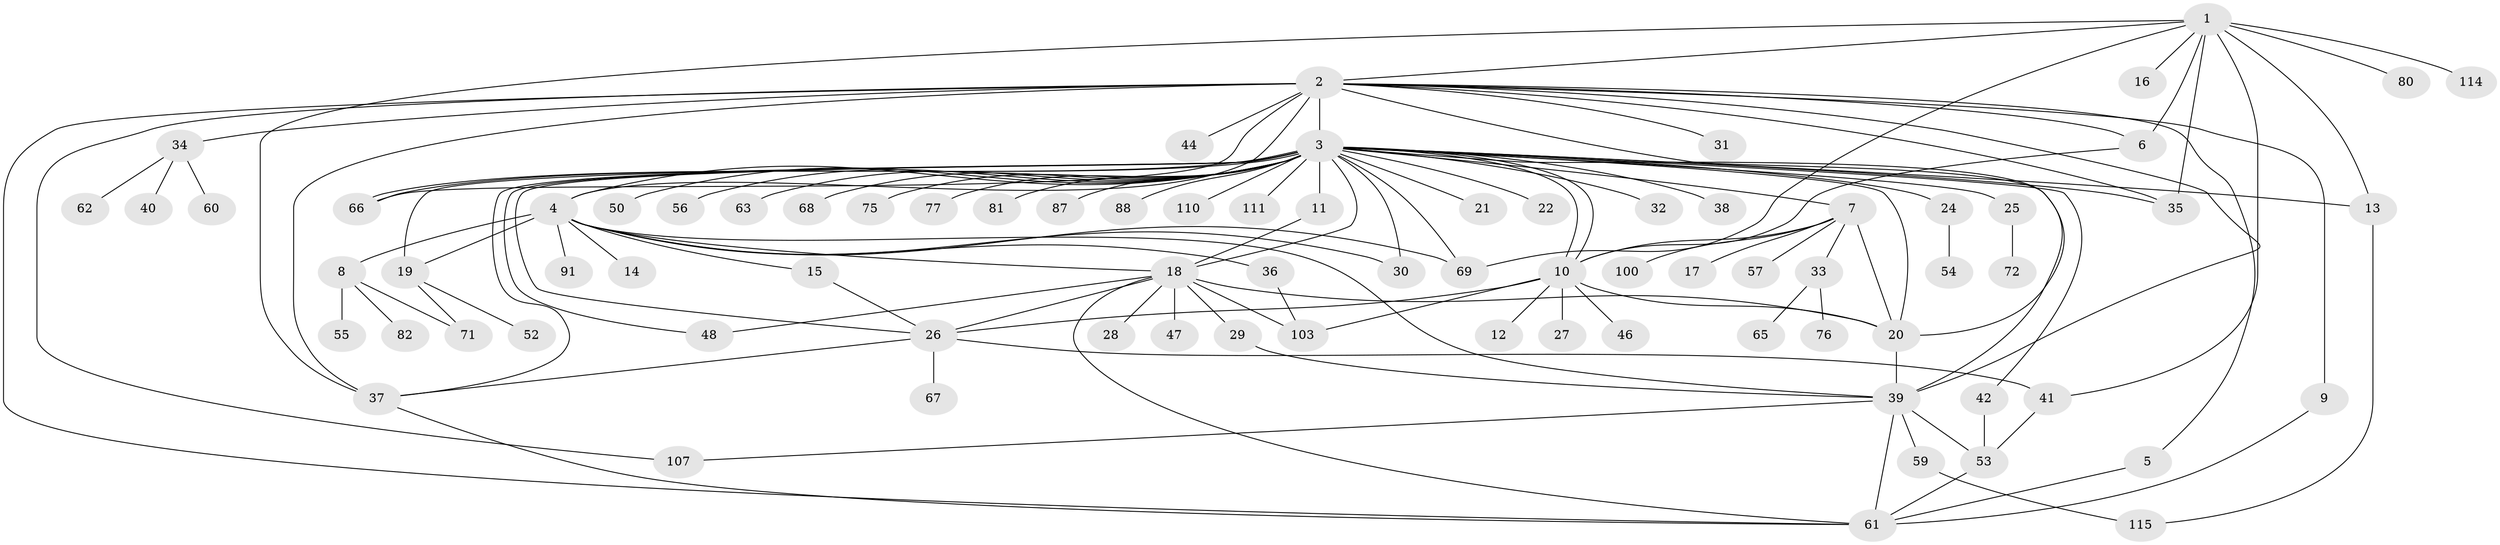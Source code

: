 // original degree distribution, {10: 0.017391304347826087, 17: 0.008695652173913044, 37: 0.008695652173913044, 12: 0.008695652173913044, 2: 0.24347826086956523, 3: 0.0782608695652174, 7: 0.008695652173913044, 4: 0.06086956521739131, 1: 0.46956521739130436, 11: 0.008695652173913044, 6: 0.034782608695652174, 5: 0.043478260869565216, 8: 0.008695652173913044}
// Generated by graph-tools (version 1.1) at 2025/18/03/04/25 18:18:17]
// undirected, 80 vertices, 124 edges
graph export_dot {
graph [start="1"]
  node [color=gray90,style=filled];
  1;
  2;
  3 [super="+23"];
  4;
  5;
  6;
  7;
  8;
  9 [super="+43"];
  10;
  11;
  12;
  13;
  14;
  15;
  16;
  17;
  18 [super="+84+90"];
  19;
  20 [super="+74+92+79+58"];
  21 [super="+70"];
  22;
  24;
  25;
  26 [super="+45"];
  27;
  28 [super="+86"];
  29;
  30;
  31;
  32;
  33;
  34;
  35 [super="+105"];
  36;
  37 [super="+89"];
  38;
  39 [super="+51+85+49"];
  40;
  41 [super="+73+94"];
  42;
  44;
  46;
  47;
  48;
  50;
  52;
  53 [super="+113+109"];
  54;
  55;
  56;
  57;
  59;
  60;
  61 [super="+64"];
  62;
  63;
  65;
  66 [super="+104+83"];
  67;
  68;
  69;
  71;
  72;
  75;
  76;
  77;
  80;
  81;
  82;
  87;
  88;
  91;
  100;
  103;
  107 [super="+108"];
  110;
  111;
  114;
  115;
  1 -- 2;
  1 -- 6;
  1 -- 13;
  1 -- 16;
  1 -- 35;
  1 -- 37;
  1 -- 41;
  1 -- 69;
  1 -- 80;
  1 -- 114;
  2 -- 3;
  2 -- 4;
  2 -- 5;
  2 -- 6;
  2 -- 9;
  2 -- 31;
  2 -- 34;
  2 -- 37 [weight=2];
  2 -- 44;
  2 -- 66;
  2 -- 107;
  2 -- 39;
  2 -- 61;
  2 -- 20;
  2 -- 35;
  3 -- 4;
  3 -- 7;
  3 -- 10;
  3 -- 10;
  3 -- 11;
  3 -- 13;
  3 -- 18;
  3 -- 19;
  3 -- 20 [weight=2];
  3 -- 21;
  3 -- 22;
  3 -- 24;
  3 -- 25;
  3 -- 26;
  3 -- 30;
  3 -- 35;
  3 -- 37;
  3 -- 38;
  3 -- 39;
  3 -- 48;
  3 -- 50;
  3 -- 56;
  3 -- 63;
  3 -- 66 [weight=2];
  3 -- 66;
  3 -- 68;
  3 -- 69;
  3 -- 75;
  3 -- 77;
  3 -- 81;
  3 -- 87;
  3 -- 88;
  3 -- 110;
  3 -- 111;
  3 -- 32;
  3 -- 42;
  4 -- 8;
  4 -- 14;
  4 -- 15;
  4 -- 19;
  4 -- 30;
  4 -- 36;
  4 -- 69;
  4 -- 91;
  4 -- 39;
  4 -- 18;
  5 -- 61;
  6 -- 10;
  7 -- 10;
  7 -- 17;
  7 -- 33;
  7 -- 57;
  7 -- 100;
  7 -- 20;
  8 -- 55;
  8 -- 71;
  8 -- 82;
  9 -- 61;
  10 -- 12;
  10 -- 27;
  10 -- 46;
  10 -- 103;
  10 -- 26;
  10 -- 20;
  11 -- 18;
  13 -- 115;
  15 -- 26;
  18 -- 28;
  18 -- 29;
  18 -- 47;
  18 -- 48;
  18 -- 103;
  18 -- 26;
  18 -- 61;
  18 -- 20;
  19 -- 52;
  19 -- 71;
  20 -- 39;
  24 -- 54;
  25 -- 72;
  26 -- 67;
  26 -- 37;
  26 -- 41;
  29 -- 39;
  33 -- 65;
  33 -- 76;
  34 -- 40;
  34 -- 60;
  34 -- 62;
  36 -- 103;
  37 -- 61;
  39 -- 107;
  39 -- 59;
  39 -- 53;
  39 -- 61;
  41 -- 53;
  42 -- 53;
  53 -- 61;
  59 -- 115;
}

